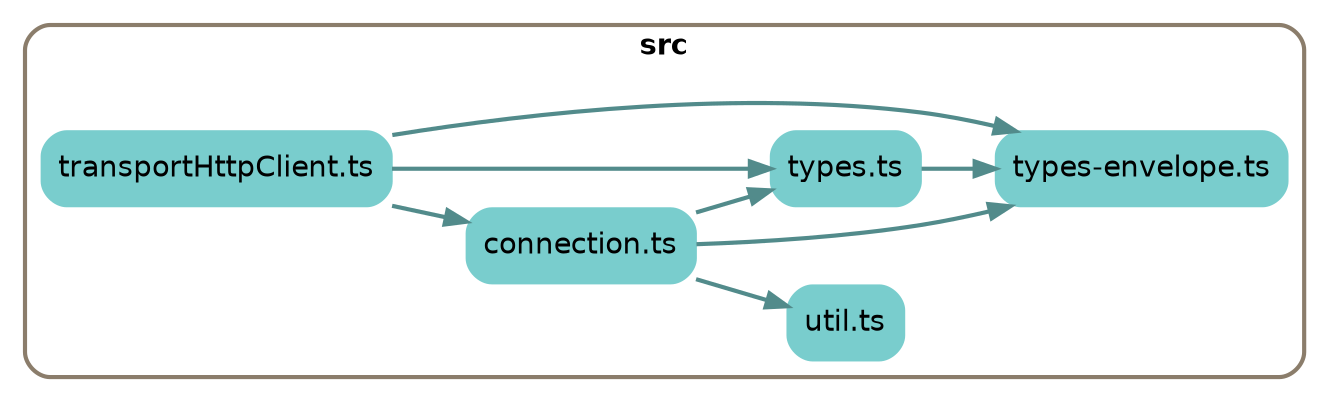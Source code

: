 
digraph G {
    //splines=line;
    //splines=polyline;
    splines=true;
    rankdir=LR;
    //newrank=true;
    compound=true;
    graph [fontname = "helvetica"];  // dpi=72
    node [fontname = "helvetica"];
    edge [fontname = "helvetica"];
    
    // files in their folder clusters

    subgraph cluster8513787771 {
        label=<<b>src</b>>;
        style="rounded";
        color=bisque4;
        penwidth=2;
                    
        "src/connection.ts" [label="connection.ts", shape=rectangle; style="rounded,filled"; color=darkslategray3];
        "src/transportHttpClient.ts" [label="transportHttpClient.ts", shape=rectangle; style="rounded,filled"; color=darkslategray3];
        "src/types-envelope.ts" [label="types-envelope.ts", shape=rectangle; style="rounded,filled"; color=darkslategray3];
        "src/types.ts" [label="types.ts", shape=rectangle; style="rounded,filled"; color=darkslategray3];
        "src/util.ts" [label="util.ts", shape=rectangle; style="rounded,filled"; color=darkslategray3];
    }

    // edges between files
    "src/connection.ts" -> "src/types.ts" [penwidth=2; color=darkslategray4];
    "src/connection.ts" -> "src/types-envelope.ts" [penwidth=2; color=darkslategray4];
    "src/connection.ts" -> "src/util.ts" [penwidth=2; color=darkslategray4];
    "src/transportHttpClient.ts" -> "src/types.ts" [penwidth=2; color=darkslategray4];
    "src/transportHttpClient.ts" -> "src/types-envelope.ts" [penwidth=2; color=darkslategray4];
    "src/transportHttpClient.ts" -> "src/connection.ts" [penwidth=2; color=darkslategray4];
    "src/types.ts" -> "src/types-envelope.ts" [penwidth=2; color=darkslategray4];

}
